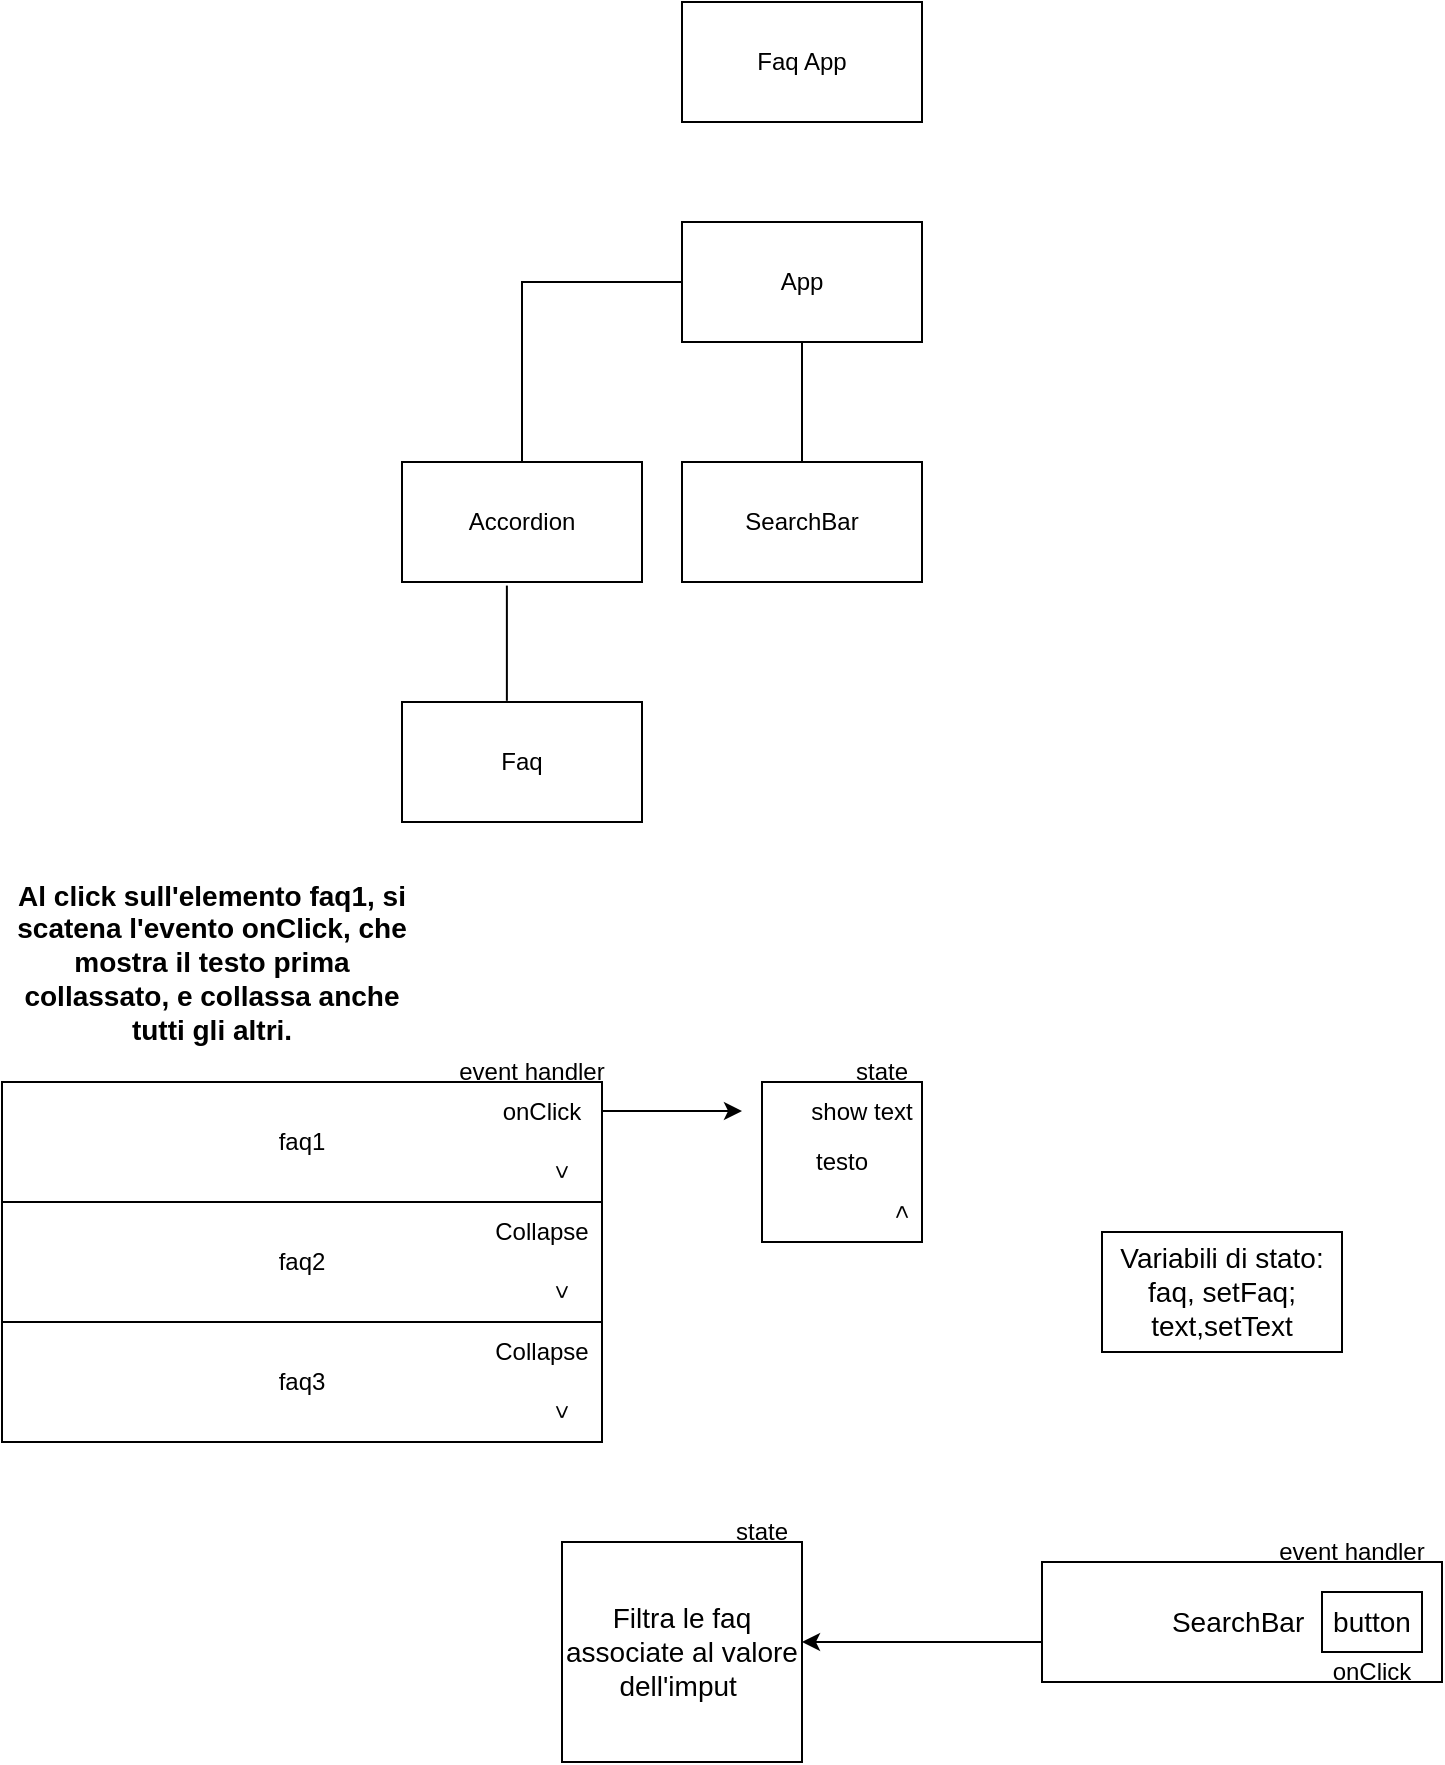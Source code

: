 <mxfile version="20.5.1" type="device"><diagram id="u4en44tcfZhVCElpk4Qk" name="Pagina-1"><mxGraphModel dx="1038" dy="539" grid="1" gridSize="10" guides="1" tooltips="1" connect="1" arrows="1" fold="1" page="1" pageScale="1" pageWidth="827" pageHeight="1169" math="0" shadow="0"><root><mxCell id="0"/><mxCell id="1" parent="0"/><mxCell id="IwiohiKU0DZgS6Aq72WL-1" value="App" style="rounded=0;whiteSpace=wrap;html=1;" vertex="1" parent="1"><mxGeometry x="380" y="250" width="120" height="60" as="geometry"/></mxCell><mxCell id="IwiohiKU0DZgS6Aq72WL-2" value="Accordion" style="rounded=0;whiteSpace=wrap;html=1;" vertex="1" parent="1"><mxGeometry x="240" y="370" width="120" height="60" as="geometry"/></mxCell><mxCell id="IwiohiKU0DZgS6Aq72WL-3" value="SearchBar" style="rounded=0;whiteSpace=wrap;html=1;" vertex="1" parent="1"><mxGeometry x="380" y="370" width="120" height="60" as="geometry"/></mxCell><mxCell id="IwiohiKU0DZgS6Aq72WL-4" value="" style="endArrow=none;html=1;rounded=0;entryX=0;entryY=0.5;entryDx=0;entryDy=0;exitX=0.5;exitY=0;exitDx=0;exitDy=0;" edge="1" parent="1" source="IwiohiKU0DZgS6Aq72WL-2" target="IwiohiKU0DZgS6Aq72WL-1"><mxGeometry width="50" height="50" relative="1" as="geometry"><mxPoint x="110" y="280" as="sourcePoint"/><mxPoint x="260" y="240" as="targetPoint"/><Array as="points"><mxPoint x="300" y="280"/></Array></mxGeometry></mxCell><mxCell id="IwiohiKU0DZgS6Aq72WL-6" value="" style="endArrow=none;html=1;rounded=0;exitX=0.5;exitY=0;exitDx=0;exitDy=0;entryX=0.5;entryY=1;entryDx=0;entryDy=0;" edge="1" parent="1" source="IwiohiKU0DZgS6Aq72WL-3" target="IwiohiKU0DZgS6Aq72WL-1"><mxGeometry width="50" height="50" relative="1" as="geometry"><mxPoint x="410" y="360" as="sourcePoint"/><mxPoint x="460" y="310" as="targetPoint"/></mxGeometry></mxCell><mxCell id="IwiohiKU0DZgS6Aq72WL-7" value="Faq App" style="rounded=0;whiteSpace=wrap;html=1;" vertex="1" parent="1"><mxGeometry x="380" y="140" width="120" height="60" as="geometry"/></mxCell><mxCell id="IwiohiKU0DZgS6Aq72WL-8" value="Faq" style="rounded=0;whiteSpace=wrap;html=1;" vertex="1" parent="1"><mxGeometry x="240" y="490" width="120" height="60" as="geometry"/></mxCell><mxCell id="IwiohiKU0DZgS6Aq72WL-9" value="" style="endArrow=none;html=1;rounded=0;exitX=0.437;exitY=-0.01;exitDx=0;exitDy=0;exitPerimeter=0;entryX=0.437;entryY=1.03;entryDx=0;entryDy=0;entryPerimeter=0;" edge="1" parent="1" source="IwiohiKU0DZgS6Aq72WL-8" target="IwiohiKU0DZgS6Aq72WL-2"><mxGeometry width="50" height="50" relative="1" as="geometry"><mxPoint x="280" y="480" as="sourcePoint"/><mxPoint x="310" y="440" as="targetPoint"/></mxGeometry></mxCell><mxCell id="IwiohiKU0DZgS6Aq72WL-12" value="faq1" style="rounded=0;whiteSpace=wrap;html=1;" vertex="1" parent="1"><mxGeometry x="40" y="680" width="300" height="60" as="geometry"/></mxCell><mxCell id="IwiohiKU0DZgS6Aq72WL-13" value="faq2" style="rounded=0;whiteSpace=wrap;html=1;" vertex="1" parent="1"><mxGeometry x="40" y="740" width="300" height="60" as="geometry"/></mxCell><mxCell id="IwiohiKU0DZgS6Aq72WL-14" value="faq3" style="rounded=0;whiteSpace=wrap;html=1;" vertex="1" parent="1"><mxGeometry x="40" y="800" width="300" height="60" as="geometry"/></mxCell><mxCell id="IwiohiKU0DZgS6Aq72WL-15" value="&amp;gt;" style="text;html=1;strokeColor=none;fillColor=none;align=center;verticalAlign=middle;whiteSpace=wrap;rounded=0;rotation=90;" vertex="1" parent="1"><mxGeometry x="290" y="710" width="60" height="30" as="geometry"/></mxCell><mxCell id="IwiohiKU0DZgS6Aq72WL-16" value="&amp;gt;" style="text;html=1;strokeColor=none;fillColor=none;align=center;verticalAlign=middle;whiteSpace=wrap;rounded=0;rotation=90;" vertex="1" parent="1"><mxGeometry x="290" y="830" width="60" height="30" as="geometry"/></mxCell><mxCell id="IwiohiKU0DZgS6Aq72WL-17" value="&amp;gt;" style="text;html=1;strokeColor=none;fillColor=none;align=center;verticalAlign=middle;whiteSpace=wrap;rounded=0;rotation=90;" vertex="1" parent="1"><mxGeometry x="290" y="770" width="60" height="30" as="geometry"/></mxCell><mxCell id="IwiohiKU0DZgS6Aq72WL-18" value="onClick&lt;span style=&quot;color: rgba(0, 0, 0, 0); font-family: monospace; font-size: 0px; text-align: start;&quot;&gt;%3CmxGraphModel%3E%3Croot%3E%3CmxCell%20id%3D%220%22%2F%3E%3CmxCell%20id%3D%221%22%20parent%3D%220%22%2F%3E%3CmxCell%20id%3D%222%22%20value%3D%22%26amp%3Bgt%3B%22%20style%3D%22text%3Bhtml%3D1%3BstrokeColor%3Dnone%3BfillColor%3Dnone%3Balign%3Dcenter%3BverticalAlign%3Dmiddle%3BwhiteSpace%3Dwrap%3Brounded%3D0%3Brotation%3D90%3B%22%20vertex%3D%221%22%20parent%3D%221%22%3E%3CmxGeometry%20x%3D%22380%22%20y%3D%22610%22%20width%3D%2260%22%20height%3D%2230%22%20as%3D%22geometry%22%2F%3E%3C%2FmxCell%3E%3C%2Froot%3E%3C%2FmxGraphModel%3E&lt;/span&gt;" style="text;html=1;strokeColor=none;fillColor=none;align=center;verticalAlign=middle;whiteSpace=wrap;rounded=0;" vertex="1" parent="1"><mxGeometry x="280" y="680" width="60" height="30" as="geometry"/></mxCell><mxCell id="IwiohiKU0DZgS6Aq72WL-20" value="" style="endArrow=classic;html=1;rounded=0;" edge="1" parent="1"><mxGeometry width="50" height="50" relative="1" as="geometry"><mxPoint x="340" y="694.5" as="sourcePoint"/><mxPoint x="410" y="694.5" as="targetPoint"/><Array as="points"/></mxGeometry></mxCell><mxCell id="IwiohiKU0DZgS6Aq72WL-21" value="testo&lt;br&gt;" style="whiteSpace=wrap;html=1;aspect=fixed;" vertex="1" parent="1"><mxGeometry x="420" y="680" width="80" height="80" as="geometry"/></mxCell><mxCell id="IwiohiKU0DZgS6Aq72WL-24" value="Collapse" style="text;html=1;strokeColor=none;fillColor=none;align=center;verticalAlign=middle;whiteSpace=wrap;rounded=0;" vertex="1" parent="1"><mxGeometry x="280" y="740" width="60" height="30" as="geometry"/></mxCell><mxCell id="IwiohiKU0DZgS6Aq72WL-25" value="&amp;gt;" style="text;html=1;strokeColor=none;fillColor=none;align=center;verticalAlign=middle;whiteSpace=wrap;rounded=0;rotation=-90;" vertex="1" parent="1"><mxGeometry x="460" y="730" width="60" height="30" as="geometry"/></mxCell><mxCell id="IwiohiKU0DZgS6Aq72WL-26" value="Collapse" style="text;html=1;strokeColor=none;fillColor=none;align=center;verticalAlign=middle;whiteSpace=wrap;rounded=0;" vertex="1" parent="1"><mxGeometry x="280" y="800" width="60" height="30" as="geometry"/></mxCell><mxCell id="IwiohiKU0DZgS6Aq72WL-27" value="show text" style="text;html=1;strokeColor=none;fillColor=none;align=center;verticalAlign=middle;whiteSpace=wrap;rounded=0;" vertex="1" parent="1"><mxGeometry x="440" y="680" width="60" height="30" as="geometry"/></mxCell><mxCell id="IwiohiKU0DZgS6Aq72WL-28" value="state" style="text;html=1;strokeColor=none;fillColor=none;align=center;verticalAlign=middle;whiteSpace=wrap;rounded=0;" vertex="1" parent="1"><mxGeometry x="450" y="660" width="60" height="30" as="geometry"/></mxCell><mxCell id="IwiohiKU0DZgS6Aq72WL-29" value="event handler" style="text;html=1;strokeColor=none;fillColor=none;align=center;verticalAlign=middle;whiteSpace=wrap;rounded=0;" vertex="1" parent="1"><mxGeometry x="260" y="660" width="90" height="30" as="geometry"/></mxCell><mxCell id="IwiohiKU0DZgS6Aq72WL-30" value="&lt;font style=&quot;font-size: 14px;&quot;&gt;&lt;b&gt;Al click sull'elemento faq1, si scatena l'evento onClick, che mostra il testo prima collassato, e collassa anche tutti gli altri.&lt;/b&gt;&lt;/font&gt;" style="text;html=1;strokeColor=none;fillColor=none;align=center;verticalAlign=middle;whiteSpace=wrap;rounded=0;" vertex="1" parent="1"><mxGeometry x="40" y="580" width="210" height="80" as="geometry"/></mxCell><mxCell id="IwiohiKU0DZgS6Aq72WL-31" value="SearchBar&amp;nbsp;" style="rounded=0;whiteSpace=wrap;html=1;fontSize=14;" vertex="1" parent="1"><mxGeometry x="560" y="920" width="200" height="60" as="geometry"/></mxCell><mxCell id="IwiohiKU0DZgS6Aq72WL-32" value="button" style="rounded=0;whiteSpace=wrap;html=1;fontSize=14;" vertex="1" parent="1"><mxGeometry x="700" y="935" width="50" height="30" as="geometry"/></mxCell><mxCell id="IwiohiKU0DZgS6Aq72WL-36" value="event handler" style="text;html=1;strokeColor=none;fillColor=none;align=center;verticalAlign=middle;whiteSpace=wrap;rounded=0;" vertex="1" parent="1"><mxGeometry x="670" y="900" width="90" height="30" as="geometry"/></mxCell><mxCell id="IwiohiKU0DZgS6Aq72WL-37" value="onClick&lt;span style=&quot;color: rgba(0, 0, 0, 0); font-family: monospace; font-size: 0px; text-align: start;&quot;&gt;%3CmxGraphModel%3E%3Croot%3E%3CmxCell%20id%3D%220%22%2F%3E%3CmxCell%20id%3D%221%22%20parent%3D%220%22%2F%3E%3CmxCell%20id%3D%222%22%20value%3D%22%26amp%3Bgt%3B%22%20style%3D%22text%3Bhtml%3D1%3BstrokeColor%3Dnone%3BfillColor%3Dnone%3Balign%3Dcenter%3BverticalAlign%3Dmiddle%3BwhiteSpace%3Dwrap%3Brounded%3D0%3Brotation%3D90%3B%22%20vertex%3D%221%22%20parent%3D%221%22%3E%3CmxGeometry%20x%3D%22380%22%20y%3D%22610%22%20width%3D%2260%22%20height%3D%2230%22%20as%3D%22geometry%22%2F%3E%3C%2FmxCell%3E%3C%2Froot%3E%3C%2FmxGraphModel%3E&lt;/span&gt;" style="text;html=1;strokeColor=none;fillColor=none;align=center;verticalAlign=middle;whiteSpace=wrap;rounded=0;" vertex="1" parent="1"><mxGeometry x="695" y="960" width="60" height="30" as="geometry"/></mxCell><mxCell id="IwiohiKU0DZgS6Aq72WL-38" value="" style="endArrow=classic;html=1;rounded=0;fontSize=14;" edge="1" parent="1"><mxGeometry width="50" height="50" relative="1" as="geometry"><mxPoint x="560" y="960" as="sourcePoint"/><mxPoint x="440" y="960" as="targetPoint"/></mxGeometry></mxCell><mxCell id="IwiohiKU0DZgS6Aq72WL-39" value="Filtra le faq associate al valore dell'imput&amp;nbsp;" style="rounded=0;whiteSpace=wrap;html=1;fontSize=14;" vertex="1" parent="1"><mxGeometry x="320" y="910" width="120" height="110" as="geometry"/></mxCell><mxCell id="IwiohiKU0DZgS6Aq72WL-40" value="state" style="text;html=1;strokeColor=none;fillColor=none;align=center;verticalAlign=middle;whiteSpace=wrap;rounded=0;" vertex="1" parent="1"><mxGeometry x="390" y="890" width="60" height="30" as="geometry"/></mxCell><mxCell id="IwiohiKU0DZgS6Aq72WL-41" value="Variabili di stato:&lt;br&gt;faq, setFaq;&lt;br&gt;text,setText" style="rounded=0;whiteSpace=wrap;html=1;fontSize=14;" vertex="1" parent="1"><mxGeometry x="590" y="755" width="120" height="60" as="geometry"/></mxCell></root></mxGraphModel></diagram></mxfile>